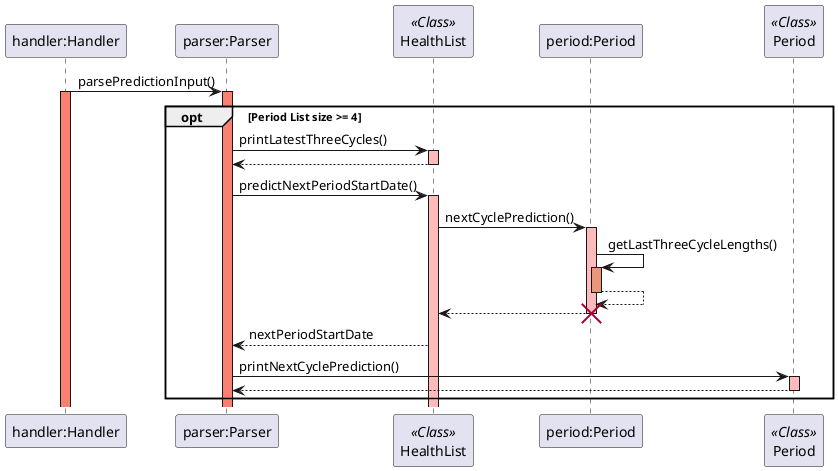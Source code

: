 @startuml

skinparam sequenceReferenceBackgroundColor lightblue
participant "handler:Handler" as Handler
participant "parser:Parser" as Parser
participant "HealthList" as HealthList <<Class>>
participant "period:Period" as Period
participant "Period" as Period1 <<Class>>

Handler -> Parser: parsePredictionInput()
activate Handler #salmon
activate Parser #salmon

opt Period List size >= 4
Parser -> HealthList: printLatestThreeCycles()
activate HealthList #FFBBBB
HealthList --> Parser:
deactivate HealthList #FFBBBB
Parser -> HealthList: predictNextPeriodStartDate()
activate HealthList #FFBBBB
HealthList -> Period: nextCyclePrediction()
activate Period #FFBBBB
Period -> Period: getLastThreeCycleLengths()
activate Period #DarkSalmon
Period --> Period:
deactivate Period #DarkSalmon
Period --> HealthList:
deactivate Period #FFBBBB
destroy Period
HealthList --> Parser: nextPeriodStartDate

Parser -> Period1: printNextCyclePrediction()
activate Period1 #FFBBBB
Period1 --> Parser:
deactivate Period1 #FFBBBB

end

@enduml